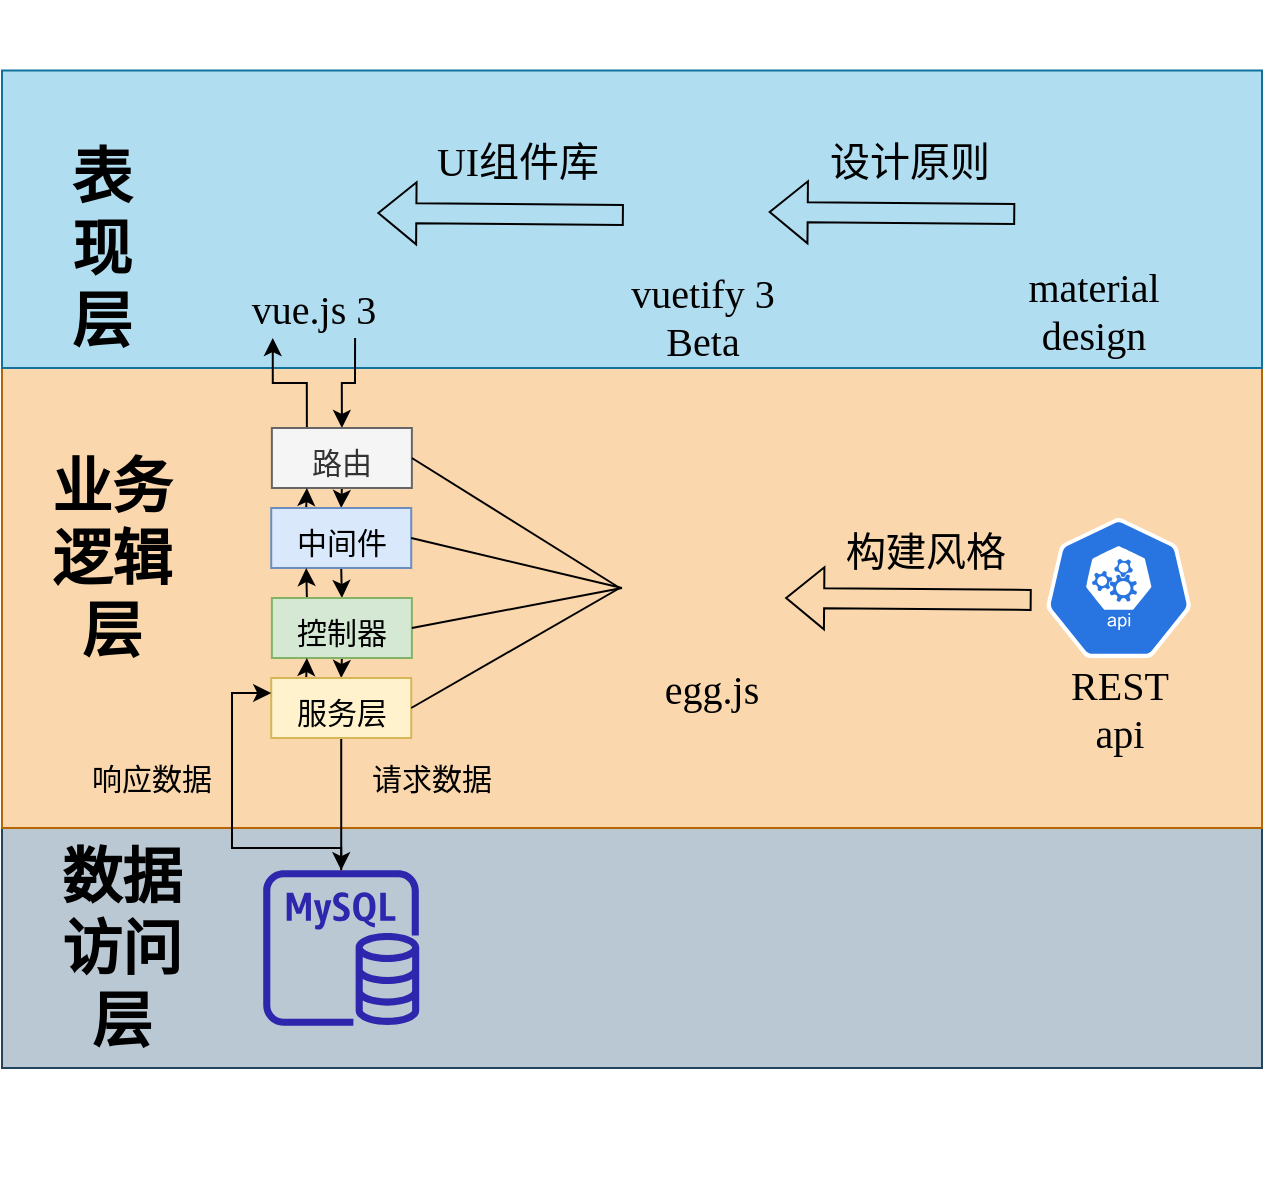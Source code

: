 <mxfile version="19.0.3" type="github">
  <diagram id="LaAbwPrvl5clCMLEvMC2" name="Page-1">
    <mxGraphModel dx="1422" dy="1963" grid="1" gridSize="10" guides="1" tooltips="1" connect="1" arrows="1" fold="1" page="1" pageScale="1" pageWidth="827" pageHeight="1169" math="0" shadow="0">
      <root>
        <mxCell id="0" />
        <mxCell id="1" parent="0" />
        <mxCell id="0vMpsuVdM5mOl9Ig-e6c-65" value="" style="rounded=0;whiteSpace=wrap;html=1;fontFamily=Times New Roman;fontSize=15;fillColor=#bac8d3;strokeColor=#23445d;" vertex="1" parent="1">
          <mxGeometry x="140" y="410" width="630" height="120" as="geometry" />
        </mxCell>
        <mxCell id="0vMpsuVdM5mOl9Ig-e6c-64" value="" style="rounded=0;whiteSpace=wrap;html=1;fontFamily=Times New Roman;fontSize=15;fillColor=#fad7ac;strokeColor=#b46504;" vertex="1" parent="1">
          <mxGeometry x="140" y="180" width="630" height="230" as="geometry" />
        </mxCell>
        <mxCell id="0vMpsuVdM5mOl9Ig-e6c-63" value="" style="rounded=0;whiteSpace=wrap;html=1;fontFamily=Times New Roman;fontSize=15;fillColor=#b1ddf0;strokeColor=#10739e;" vertex="1" parent="1">
          <mxGeometry x="140" y="31.25" width="630" height="148.75" as="geometry" />
        </mxCell>
        <mxCell id="0vMpsuVdM5mOl9Ig-e6c-2" value="" style="sketch=0;outlineConnect=0;fontColor=#232F3E;gradientColor=none;fillColor=#2E27AD;strokeColor=none;dashed=0;verticalLabelPosition=bottom;verticalAlign=top;align=center;html=1;fontSize=12;fontStyle=0;aspect=fixed;pointerEvents=1;shape=mxgraph.aws4.rds_mysql_instance;" vertex="1" parent="1">
          <mxGeometry x="270.61" y="431" width="78" height="78" as="geometry" />
        </mxCell>
        <mxCell id="0vMpsuVdM5mOl9Ig-e6c-8" value="&lt;h6 style=&quot;font-size: 30px;&quot;&gt;表现层&lt;/h6&gt;" style="text;html=1;strokeColor=none;fillColor=none;align=center;verticalAlign=middle;whiteSpace=wrap;rounded=0;fontSize=30;fontFamily=Times New Roman;" vertex="1" parent="1">
          <mxGeometry x="160" y="105" width="60" height="30" as="geometry" />
        </mxCell>
        <mxCell id="0vMpsuVdM5mOl9Ig-e6c-11" value="&lt;h6 style=&quot;font-size: 30px;&quot;&gt;业务逻辑层&lt;/h6&gt;" style="text;html=1;strokeColor=none;fillColor=none;align=center;verticalAlign=middle;whiteSpace=wrap;rounded=0;fontSize=30;fontFamily=Times New Roman;" vertex="1" parent="1">
          <mxGeometry x="160" y="260" width="70" height="30" as="geometry" />
        </mxCell>
        <mxCell id="0vMpsuVdM5mOl9Ig-e6c-12" value="&lt;h6 style=&quot;font-size: 30px;&quot;&gt;数据访问层&lt;/h6&gt;" style="text;html=1;strokeColor=none;fillColor=none;align=center;verticalAlign=middle;whiteSpace=wrap;rounded=0;fontSize=30;fontFamily=Times New Roman;" vertex="1" parent="1">
          <mxGeometry x="160" y="455" width="80" height="30" as="geometry" />
        </mxCell>
        <mxCell id="0vMpsuVdM5mOl9Ig-e6c-15" value="" style="shape=image;imageAspect=0;aspect=fixed;verticalLabelPosition=bottom;verticalAlign=top;fontFamily=Times New Roman;fontSize=20;image=https://cdn.vuetifyjs.com/docs/images/logos/vuetify-logo-v3-dark.svg;" vertex="1" parent="1">
          <mxGeometry x="450.94" y="68.75" width="78.75" height="70" as="geometry" />
        </mxCell>
        <mxCell id="0vMpsuVdM5mOl9Ig-e6c-16" value="" style="shape=image;imageAspect=0;aspect=fixed;verticalLabelPosition=bottom;verticalAlign=top;fontFamily=Times New Roman;fontSize=20;image=https://cn.vuejs.org/images/logo.svg;" vertex="1" parent="1">
          <mxGeometry x="264.23" y="75" width="63.44" height="55" as="geometry" />
        </mxCell>
        <mxCell id="0vMpsuVdM5mOl9Ig-e6c-58" style="edgeStyle=orthogonalEdgeStyle;rounded=0;orthogonalLoop=1;jettySize=auto;html=1;exitX=0.75;exitY=1;exitDx=0;exitDy=0;entryX=0.5;entryY=0;entryDx=0;entryDy=0;fontFamily=Times New Roman;fontSize=15;" edge="1" parent="1" source="0vMpsuVdM5mOl9Ig-e6c-17" target="0vMpsuVdM5mOl9Ig-e6c-40">
          <mxGeometry relative="1" as="geometry" />
        </mxCell>
        <mxCell id="0vMpsuVdM5mOl9Ig-e6c-17" value="vue.js 3" style="text;html=1;strokeColor=none;fillColor=none;align=center;verticalAlign=middle;whiteSpace=wrap;rounded=0;fontFamily=Times New Roman;fontSize=20;" vertex="1" parent="1">
          <mxGeometry x="254.79" y="135" width="82.33" height="30" as="geometry" />
        </mxCell>
        <mxCell id="0vMpsuVdM5mOl9Ig-e6c-19" value="vuetify 3 Beta" style="text;html=1;strokeColor=none;fillColor=none;align=center;verticalAlign=middle;whiteSpace=wrap;rounded=0;fontFamily=Times New Roman;fontSize=20;" vertex="1" parent="1">
          <mxGeometry x="440" y="136.25" width="100.62" height="35" as="geometry" />
        </mxCell>
        <mxCell id="0vMpsuVdM5mOl9Ig-e6c-20" value="" style="shape=flexArrow;endArrow=classic;html=1;rounded=0;fontFamily=Times New Roman;fontSize=20;entryX=1;entryY=0.5;entryDx=0;entryDy=0;" edge="1" parent="1" source="0vMpsuVdM5mOl9Ig-e6c-15" target="0vMpsuVdM5mOl9Ig-e6c-16">
          <mxGeometry width="50" height="50" relative="1" as="geometry">
            <mxPoint x="300" y="230" as="sourcePoint" />
            <mxPoint x="350" y="180" as="targetPoint" />
          </mxGeometry>
        </mxCell>
        <mxCell id="0vMpsuVdM5mOl9Ig-e6c-21" value="UI组件库" style="text;html=1;strokeColor=none;fillColor=none;align=center;verticalAlign=middle;whiteSpace=wrap;rounded=0;fontFamily=Times New Roman;fontSize=20;" vertex="1" parent="1">
          <mxGeometry x="344.94" y="60" width="106" height="31.25" as="geometry" />
        </mxCell>
        <mxCell id="0vMpsuVdM5mOl9Ig-e6c-22" value="" style="shape=image;imageAspect=0;aspect=fixed;verticalLabelPosition=bottom;verticalAlign=top;fontFamily=Times New Roman;fontSize=20;image=https://www.eggjs.org/logo.svg;" vertex="1" parent="1">
          <mxGeometry x="448.89" y="250" width="92.07" height="80" as="geometry" />
        </mxCell>
        <mxCell id="0vMpsuVdM5mOl9Ig-e6c-23" value="egg.js" style="text;html=1;strokeColor=none;fillColor=none;align=center;verticalAlign=middle;whiteSpace=wrap;rounded=0;fontFamily=Times New Roman;fontSize=20;" vertex="1" parent="1">
          <mxGeometry x="464.93" y="325" width="60" height="30" as="geometry" />
        </mxCell>
        <mxCell id="0vMpsuVdM5mOl9Ig-e6c-24" value="" style="shape=image;imageAspect=0;aspect=fixed;verticalLabelPosition=bottom;verticalAlign=top;fontFamily=Times New Roman;fontSize=20;image=https://material.io/static/assets/favicon.ico;" vertex="1" parent="1">
          <mxGeometry x="660" y="76.5" width="52" height="52" as="geometry" />
        </mxCell>
        <mxCell id="0vMpsuVdM5mOl9Ig-e6c-25" value="material design" style="text;html=1;strokeColor=none;fillColor=none;align=center;verticalAlign=middle;whiteSpace=wrap;rounded=0;fontFamily=Times New Roman;fontSize=20;" vertex="1" parent="1">
          <mxGeometry x="656" y="136.25" width="60" height="30" as="geometry" />
        </mxCell>
        <mxCell id="0vMpsuVdM5mOl9Ig-e6c-26" value="" style="shape=flexArrow;endArrow=classic;html=1;rounded=0;fontFamily=Times New Roman;fontSize=20;entryX=1;entryY=0.5;entryDx=0;entryDy=0;" edge="1" parent="1">
          <mxGeometry width="50" height="50" relative="1" as="geometry">
            <mxPoint x="646.62" y="102.947" as="sourcePoint" />
            <mxPoint x="523.35" y="102" as="targetPoint" />
          </mxGeometry>
        </mxCell>
        <mxCell id="0vMpsuVdM5mOl9Ig-e6c-27" value="设计原则" style="text;html=1;strokeColor=none;fillColor=none;align=center;verticalAlign=middle;whiteSpace=wrap;rounded=0;fontFamily=Times New Roman;fontSize=20;" vertex="1" parent="1">
          <mxGeometry x="540.62" y="60" width="106" height="31.25" as="geometry" />
        </mxCell>
        <mxCell id="0vMpsuVdM5mOl9Ig-e6c-29" value="" style="sketch=0;html=1;dashed=0;whitespace=wrap;fillColor=#2875E2;strokeColor=#ffffff;points=[[0.005,0.63,0],[0.1,0.2,0],[0.9,0.2,0],[0.5,0,0],[0.995,0.63,0],[0.72,0.99,0],[0.5,1,0],[0.28,0.99,0]];shape=mxgraph.kubernetes.icon;prIcon=api;fontFamily=Times New Roman;fontSize=20;" vertex="1" parent="1">
          <mxGeometry x="658.35" y="255" width="80" height="70" as="geometry" />
        </mxCell>
        <mxCell id="0vMpsuVdM5mOl9Ig-e6c-31" value="REST api" style="text;html=1;strokeColor=none;fillColor=none;align=center;verticalAlign=middle;whiteSpace=wrap;rounded=0;fontFamily=Times New Roman;fontSize=20;" vertex="1" parent="1">
          <mxGeometry x="668.97" y="335" width="60" height="30" as="geometry" />
        </mxCell>
        <mxCell id="0vMpsuVdM5mOl9Ig-e6c-33" value="" style="shape=flexArrow;endArrow=classic;html=1;rounded=0;fontFamily=Times New Roman;fontSize=20;entryX=1;entryY=0.5;entryDx=0;entryDy=0;" edge="1" parent="1">
          <mxGeometry width="50" height="50" relative="1" as="geometry">
            <mxPoint x="654.85" y="295.947" as="sourcePoint" />
            <mxPoint x="531.58" y="295" as="targetPoint" />
          </mxGeometry>
        </mxCell>
        <mxCell id="0vMpsuVdM5mOl9Ig-e6c-34" value="构建风格" style="text;html=1;strokeColor=none;fillColor=none;align=center;verticalAlign=middle;whiteSpace=wrap;rounded=0;fontFamily=Times New Roman;fontSize=20;" vertex="1" parent="1">
          <mxGeometry x="548.85" y="255" width="106" height="31.25" as="geometry" />
        </mxCell>
        <mxCell id="0vMpsuVdM5mOl9Ig-e6c-57" style="edgeStyle=orthogonalEdgeStyle;rounded=0;orthogonalLoop=1;jettySize=auto;html=1;exitX=0.25;exitY=0;exitDx=0;exitDy=0;entryX=0.25;entryY=1;entryDx=0;entryDy=0;fontFamily=Times New Roman;fontSize=15;" edge="1" parent="1" source="0vMpsuVdM5mOl9Ig-e6c-40" target="0vMpsuVdM5mOl9Ig-e6c-17">
          <mxGeometry relative="1" as="geometry" />
        </mxCell>
        <mxCell id="0vMpsuVdM5mOl9Ig-e6c-59" style="edgeStyle=orthogonalEdgeStyle;rounded=0;orthogonalLoop=1;jettySize=auto;html=1;exitX=0.5;exitY=1;exitDx=0;exitDy=0;entryX=0.5;entryY=0;entryDx=0;entryDy=0;fontFamily=Times New Roman;fontSize=15;" edge="1" parent="1" source="0vMpsuVdM5mOl9Ig-e6c-40" target="0vMpsuVdM5mOl9Ig-e6c-41">
          <mxGeometry relative="1" as="geometry" />
        </mxCell>
        <mxCell id="0vMpsuVdM5mOl9Ig-e6c-40" value="&lt;font style=&quot;font-size: 15px;&quot;&gt;路由&lt;/font&gt;" style="rounded=0;whiteSpace=wrap;html=1;fontFamily=Times New Roman;fontSize=20;fillColor=#f5f5f5;fontColor=#333333;strokeColor=#666666;" vertex="1" parent="1">
          <mxGeometry x="274.94" y="210" width="70" height="30" as="geometry" />
        </mxCell>
        <mxCell id="0vMpsuVdM5mOl9Ig-e6c-49" style="edgeStyle=orthogonalEdgeStyle;rounded=0;orthogonalLoop=1;jettySize=auto;html=1;exitX=0.5;exitY=1;exitDx=0;exitDy=0;entryX=0.5;entryY=0;entryDx=0;entryDy=0;fontFamily=Times New Roman;fontSize=15;" edge="1" parent="1" source="0vMpsuVdM5mOl9Ig-e6c-41" target="0vMpsuVdM5mOl9Ig-e6c-42">
          <mxGeometry relative="1" as="geometry" />
        </mxCell>
        <mxCell id="0vMpsuVdM5mOl9Ig-e6c-55" style="edgeStyle=orthogonalEdgeStyle;rounded=0;orthogonalLoop=1;jettySize=auto;html=1;exitX=0.25;exitY=0;exitDx=0;exitDy=0;entryX=0.25;entryY=1;entryDx=0;entryDy=0;fontFamily=Times New Roman;fontSize=15;" edge="1" parent="1" source="0vMpsuVdM5mOl9Ig-e6c-41" target="0vMpsuVdM5mOl9Ig-e6c-40">
          <mxGeometry relative="1" as="geometry" />
        </mxCell>
        <mxCell id="0vMpsuVdM5mOl9Ig-e6c-41" value="&lt;font style=&quot;font-size: 15px;&quot;&gt;中间件&lt;/font&gt;" style="rounded=0;whiteSpace=wrap;html=1;fontFamily=Times New Roman;fontSize=20;fillColor=#dae8fc;strokeColor=#6c8ebf;" vertex="1" parent="1">
          <mxGeometry x="274.61" y="250" width="70" height="30" as="geometry" />
        </mxCell>
        <mxCell id="0vMpsuVdM5mOl9Ig-e6c-50" style="edgeStyle=orthogonalEdgeStyle;rounded=0;orthogonalLoop=1;jettySize=auto;html=1;exitX=0.5;exitY=1;exitDx=0;exitDy=0;entryX=0.5;entryY=0;entryDx=0;entryDy=0;fontFamily=Times New Roman;fontSize=15;" edge="1" parent="1" source="0vMpsuVdM5mOl9Ig-e6c-42" target="0vMpsuVdM5mOl9Ig-e6c-43">
          <mxGeometry relative="1" as="geometry" />
        </mxCell>
        <mxCell id="0vMpsuVdM5mOl9Ig-e6c-54" style="edgeStyle=orthogonalEdgeStyle;rounded=0;orthogonalLoop=1;jettySize=auto;html=1;exitX=0.25;exitY=0;exitDx=0;exitDy=0;entryX=0.25;entryY=1;entryDx=0;entryDy=0;fontFamily=Times New Roman;fontSize=15;" edge="1" parent="1" source="0vMpsuVdM5mOl9Ig-e6c-42" target="0vMpsuVdM5mOl9Ig-e6c-41">
          <mxGeometry relative="1" as="geometry" />
        </mxCell>
        <mxCell id="0vMpsuVdM5mOl9Ig-e6c-42" value="&lt;span style=&quot;font-size: 15px;&quot;&gt;控制器&lt;/span&gt;" style="rounded=0;whiteSpace=wrap;html=1;fontFamily=Times New Roman;fontSize=20;fillColor=#d5e8d4;strokeColor=#82b366;" vertex="1" parent="1">
          <mxGeometry x="274.94" y="295" width="70" height="30" as="geometry" />
        </mxCell>
        <mxCell id="0vMpsuVdM5mOl9Ig-e6c-51" style="edgeStyle=orthogonalEdgeStyle;rounded=0;orthogonalLoop=1;jettySize=auto;html=1;exitX=0.5;exitY=1;exitDx=0;exitDy=0;fontFamily=Times New Roman;fontSize=15;" edge="1" parent="1" source="0vMpsuVdM5mOl9Ig-e6c-43" target="0vMpsuVdM5mOl9Ig-e6c-2">
          <mxGeometry relative="1" as="geometry">
            <mxPoint x="310" y="410" as="targetPoint" />
          </mxGeometry>
        </mxCell>
        <mxCell id="0vMpsuVdM5mOl9Ig-e6c-53" style="edgeStyle=orthogonalEdgeStyle;rounded=0;orthogonalLoop=1;jettySize=auto;html=1;exitX=0.25;exitY=0;exitDx=0;exitDy=0;entryX=0.25;entryY=1;entryDx=0;entryDy=0;fontFamily=Times New Roman;fontSize=15;" edge="1" parent="1" source="0vMpsuVdM5mOl9Ig-e6c-43" target="0vMpsuVdM5mOl9Ig-e6c-42">
          <mxGeometry relative="1" as="geometry" />
        </mxCell>
        <mxCell id="0vMpsuVdM5mOl9Ig-e6c-43" value="&lt;span style=&quot;font-size: 15px;&quot;&gt;服务层&lt;/span&gt;" style="rounded=0;whiteSpace=wrap;html=1;fontFamily=Times New Roman;fontSize=20;fillColor=#fff2cc;strokeColor=#d6b656;" vertex="1" parent="1">
          <mxGeometry x="274.61" y="335" width="70" height="30" as="geometry" />
        </mxCell>
        <mxCell id="0vMpsuVdM5mOl9Ig-e6c-44" value="" style="endArrow=none;html=1;rounded=0;fontFamily=Times New Roman;fontSize=15;exitX=1;exitY=0.5;exitDx=0;exitDy=0;entryX=0;entryY=0.5;entryDx=0;entryDy=0;" edge="1" parent="1" source="0vMpsuVdM5mOl9Ig-e6c-40" target="0vMpsuVdM5mOl9Ig-e6c-22">
          <mxGeometry width="50" height="50" relative="1" as="geometry">
            <mxPoint x="390" y="290" as="sourcePoint" />
            <mxPoint x="440" y="240" as="targetPoint" />
          </mxGeometry>
        </mxCell>
        <mxCell id="0vMpsuVdM5mOl9Ig-e6c-45" value="" style="endArrow=none;html=1;rounded=0;fontFamily=Times New Roman;fontSize=15;exitX=1;exitY=0.5;exitDx=0;exitDy=0;" edge="1" parent="1" source="0vMpsuVdM5mOl9Ig-e6c-41">
          <mxGeometry width="50" height="50" relative="1" as="geometry">
            <mxPoint x="330" y="390" as="sourcePoint" />
            <mxPoint x="450" y="290" as="targetPoint" />
          </mxGeometry>
        </mxCell>
        <mxCell id="0vMpsuVdM5mOl9Ig-e6c-46" value="" style="endArrow=none;html=1;rounded=0;fontFamily=Times New Roman;fontSize=15;exitX=1;exitY=0.5;exitDx=0;exitDy=0;" edge="1" parent="1" source="0vMpsuVdM5mOl9Ig-e6c-42">
          <mxGeometry width="50" height="50" relative="1" as="geometry">
            <mxPoint x="354.61" y="275" as="sourcePoint" />
            <mxPoint x="450" y="290" as="targetPoint" />
          </mxGeometry>
        </mxCell>
        <mxCell id="0vMpsuVdM5mOl9Ig-e6c-47" value="" style="endArrow=none;html=1;rounded=0;fontFamily=Times New Roman;fontSize=15;exitX=1;exitY=0.5;exitDx=0;exitDy=0;entryX=0;entryY=0.5;entryDx=0;entryDy=0;" edge="1" parent="1" source="0vMpsuVdM5mOl9Ig-e6c-43" target="0vMpsuVdM5mOl9Ig-e6c-22">
          <mxGeometry width="50" height="50" relative="1" as="geometry">
            <mxPoint x="354.94" y="320" as="sourcePoint" />
            <mxPoint x="460" y="300" as="targetPoint" />
          </mxGeometry>
        </mxCell>
        <mxCell id="0vMpsuVdM5mOl9Ig-e6c-52" style="rounded=0;orthogonalLoop=1;jettySize=auto;html=1;fontFamily=Times New Roman;fontSize=15;entryX=0;entryY=0.25;entryDx=0;entryDy=0;edgeStyle=orthogonalEdgeStyle;" edge="1" parent="1" source="0vMpsuVdM5mOl9Ig-e6c-2" target="0vMpsuVdM5mOl9Ig-e6c-43">
          <mxGeometry relative="1" as="geometry">
            <mxPoint x="244.63" y="416" as="targetPoint" />
            <mxPoint x="255" y="460" as="sourcePoint" />
            <Array as="points">
              <mxPoint x="255" y="420" />
              <mxPoint x="255" y="343" />
            </Array>
          </mxGeometry>
        </mxCell>
        <mxCell id="0vMpsuVdM5mOl9Ig-e6c-60" value="请求数据" style="text;html=1;strokeColor=none;fillColor=none;align=center;verticalAlign=middle;whiteSpace=wrap;rounded=0;fontFamily=Times New Roman;fontSize=15;" vertex="1" parent="1">
          <mxGeometry x="320" y="370" width="70" height="30" as="geometry" />
        </mxCell>
        <mxCell id="0vMpsuVdM5mOl9Ig-e6c-62" value="响应数据" style="text;html=1;strokeColor=none;fillColor=none;align=center;verticalAlign=middle;whiteSpace=wrap;rounded=0;fontFamily=Times New Roman;fontSize=15;" vertex="1" parent="1">
          <mxGeometry x="180" y="370" width="70" height="30" as="geometry" />
        </mxCell>
      </root>
    </mxGraphModel>
  </diagram>
</mxfile>
